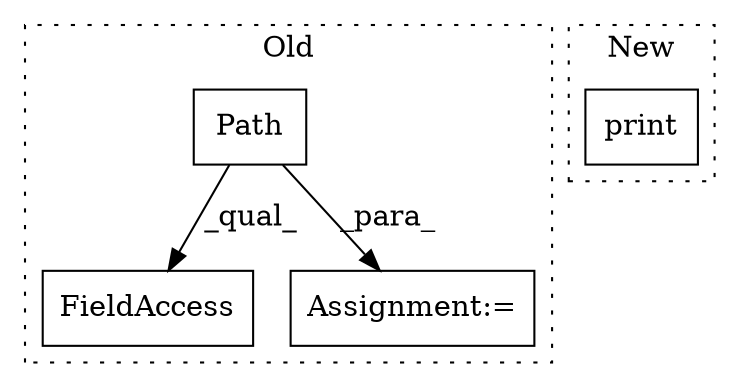 digraph G {
subgraph cluster0 {
1 [label="Path" a="32" s="3592,3602" l="5,1" shape="box"];
3 [label="FieldAccess" a="22" s="3592" l="19" shape="box"];
4 [label="Assignment:=" a="7" s="3584" l="1" shape="box"];
label = "Old";
style="dotted";
}
subgraph cluster1 {
2 [label="print" a="32" s="3626,3637" l="6,1" shape="box"];
label = "New";
style="dotted";
}
1 -> 4 [label="_para_"];
1 -> 3 [label="_qual_"];
}